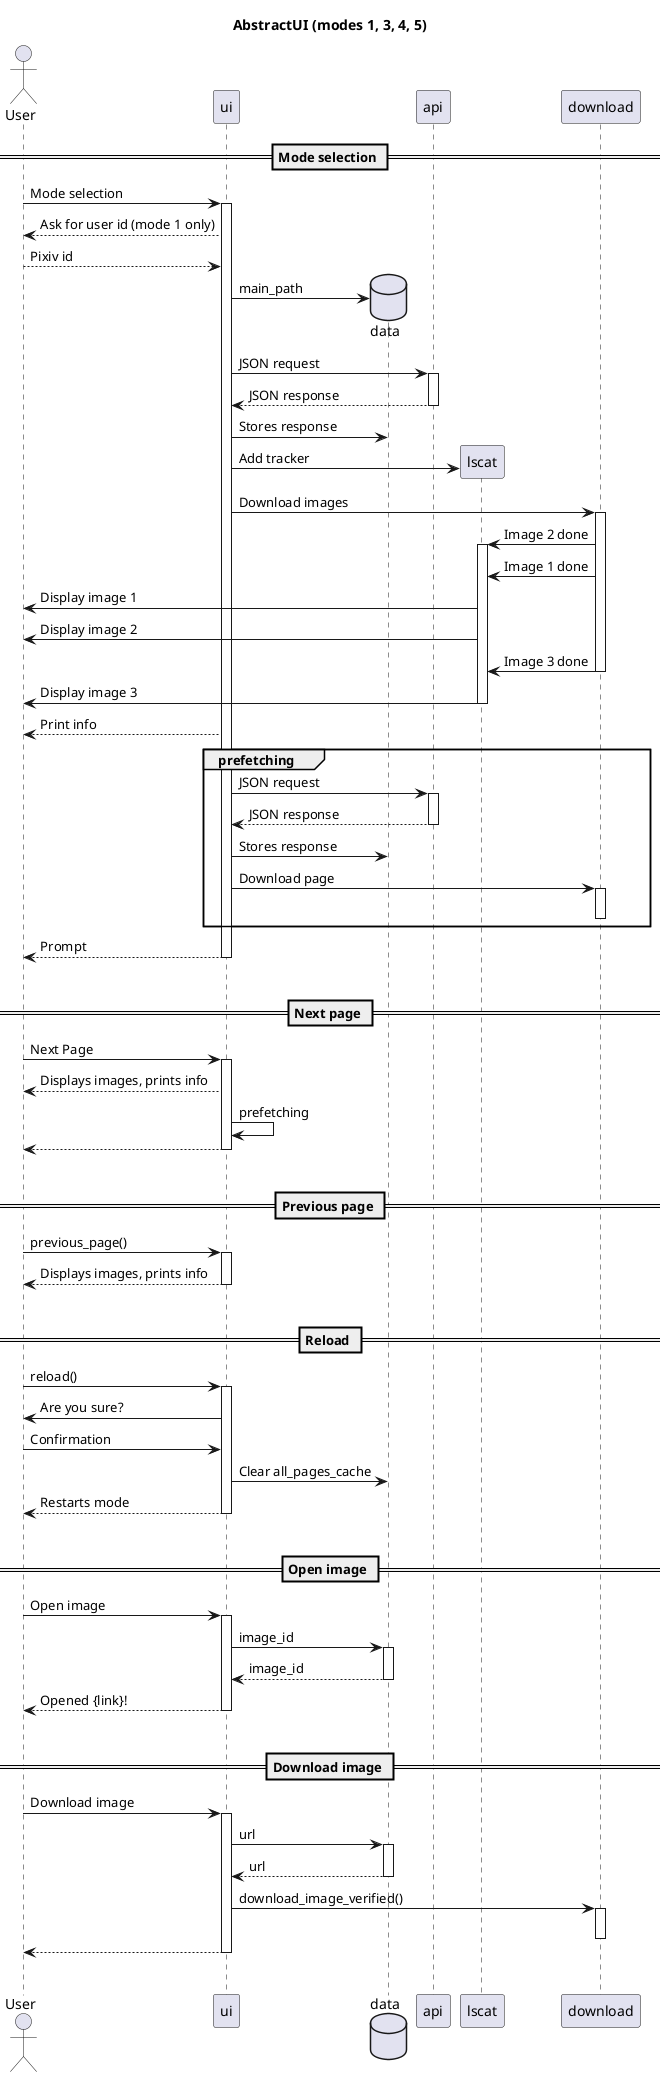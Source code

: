 @startuml
title AbstractUI (modes 1, 3, 4, 5)

actor User

== Mode selection ==
User -> ui ++: Mode selection
ui --> User: Ask for user id (mode 1 only)
User --> ui: Pixiv id
database data
create data
ui -> data: main_path
ui -> api ++: JSON request
return JSON response
ui -> data: Stores response
create lscat
ui -> lscat: Add tracker
ui -> download: Download images
activate download
download -> lscat ++: Image 2 done
download -> lscat: Image 1 done
lscat -> User: Display image 1
lscat -> User: Display image 2
download -> lscat: Image 3 done
deactivate download
lscat -> User: Display image 3
deactivate lscat
ui --> User: Print info
group prefetching
    ui -> api ++: JSON request
    return JSON response
    ui -> data: Stores response
    ui -> download: Download page
    activate download
    deactivate download
end
return Prompt
|||

== Next page ==
User -> ui ++: Next Page
ui --> User: Displays images, prints info
ui -> ui: prefetching
return
|||

== Previous page ==
User -> ui ++: previous_page()
return Displays images, prints info
|||

== Reload ==
User -> ui ++: reload()
ui -> User: Are you sure?
User -> ui: Confirmation
ui -> data: Clear all_pages_cache
return Restarts mode
|||

== Open image ==
User -> ui ++: Open image
ui -> data ++: image_id
return image_id
return Opened {link}!
|||

== Download image ==
User -> ui ++: Download image
ui -> data ++: url
return url
ui -> download: download_image_verified()
activate download
deactivate download
return
|||
@enduml


